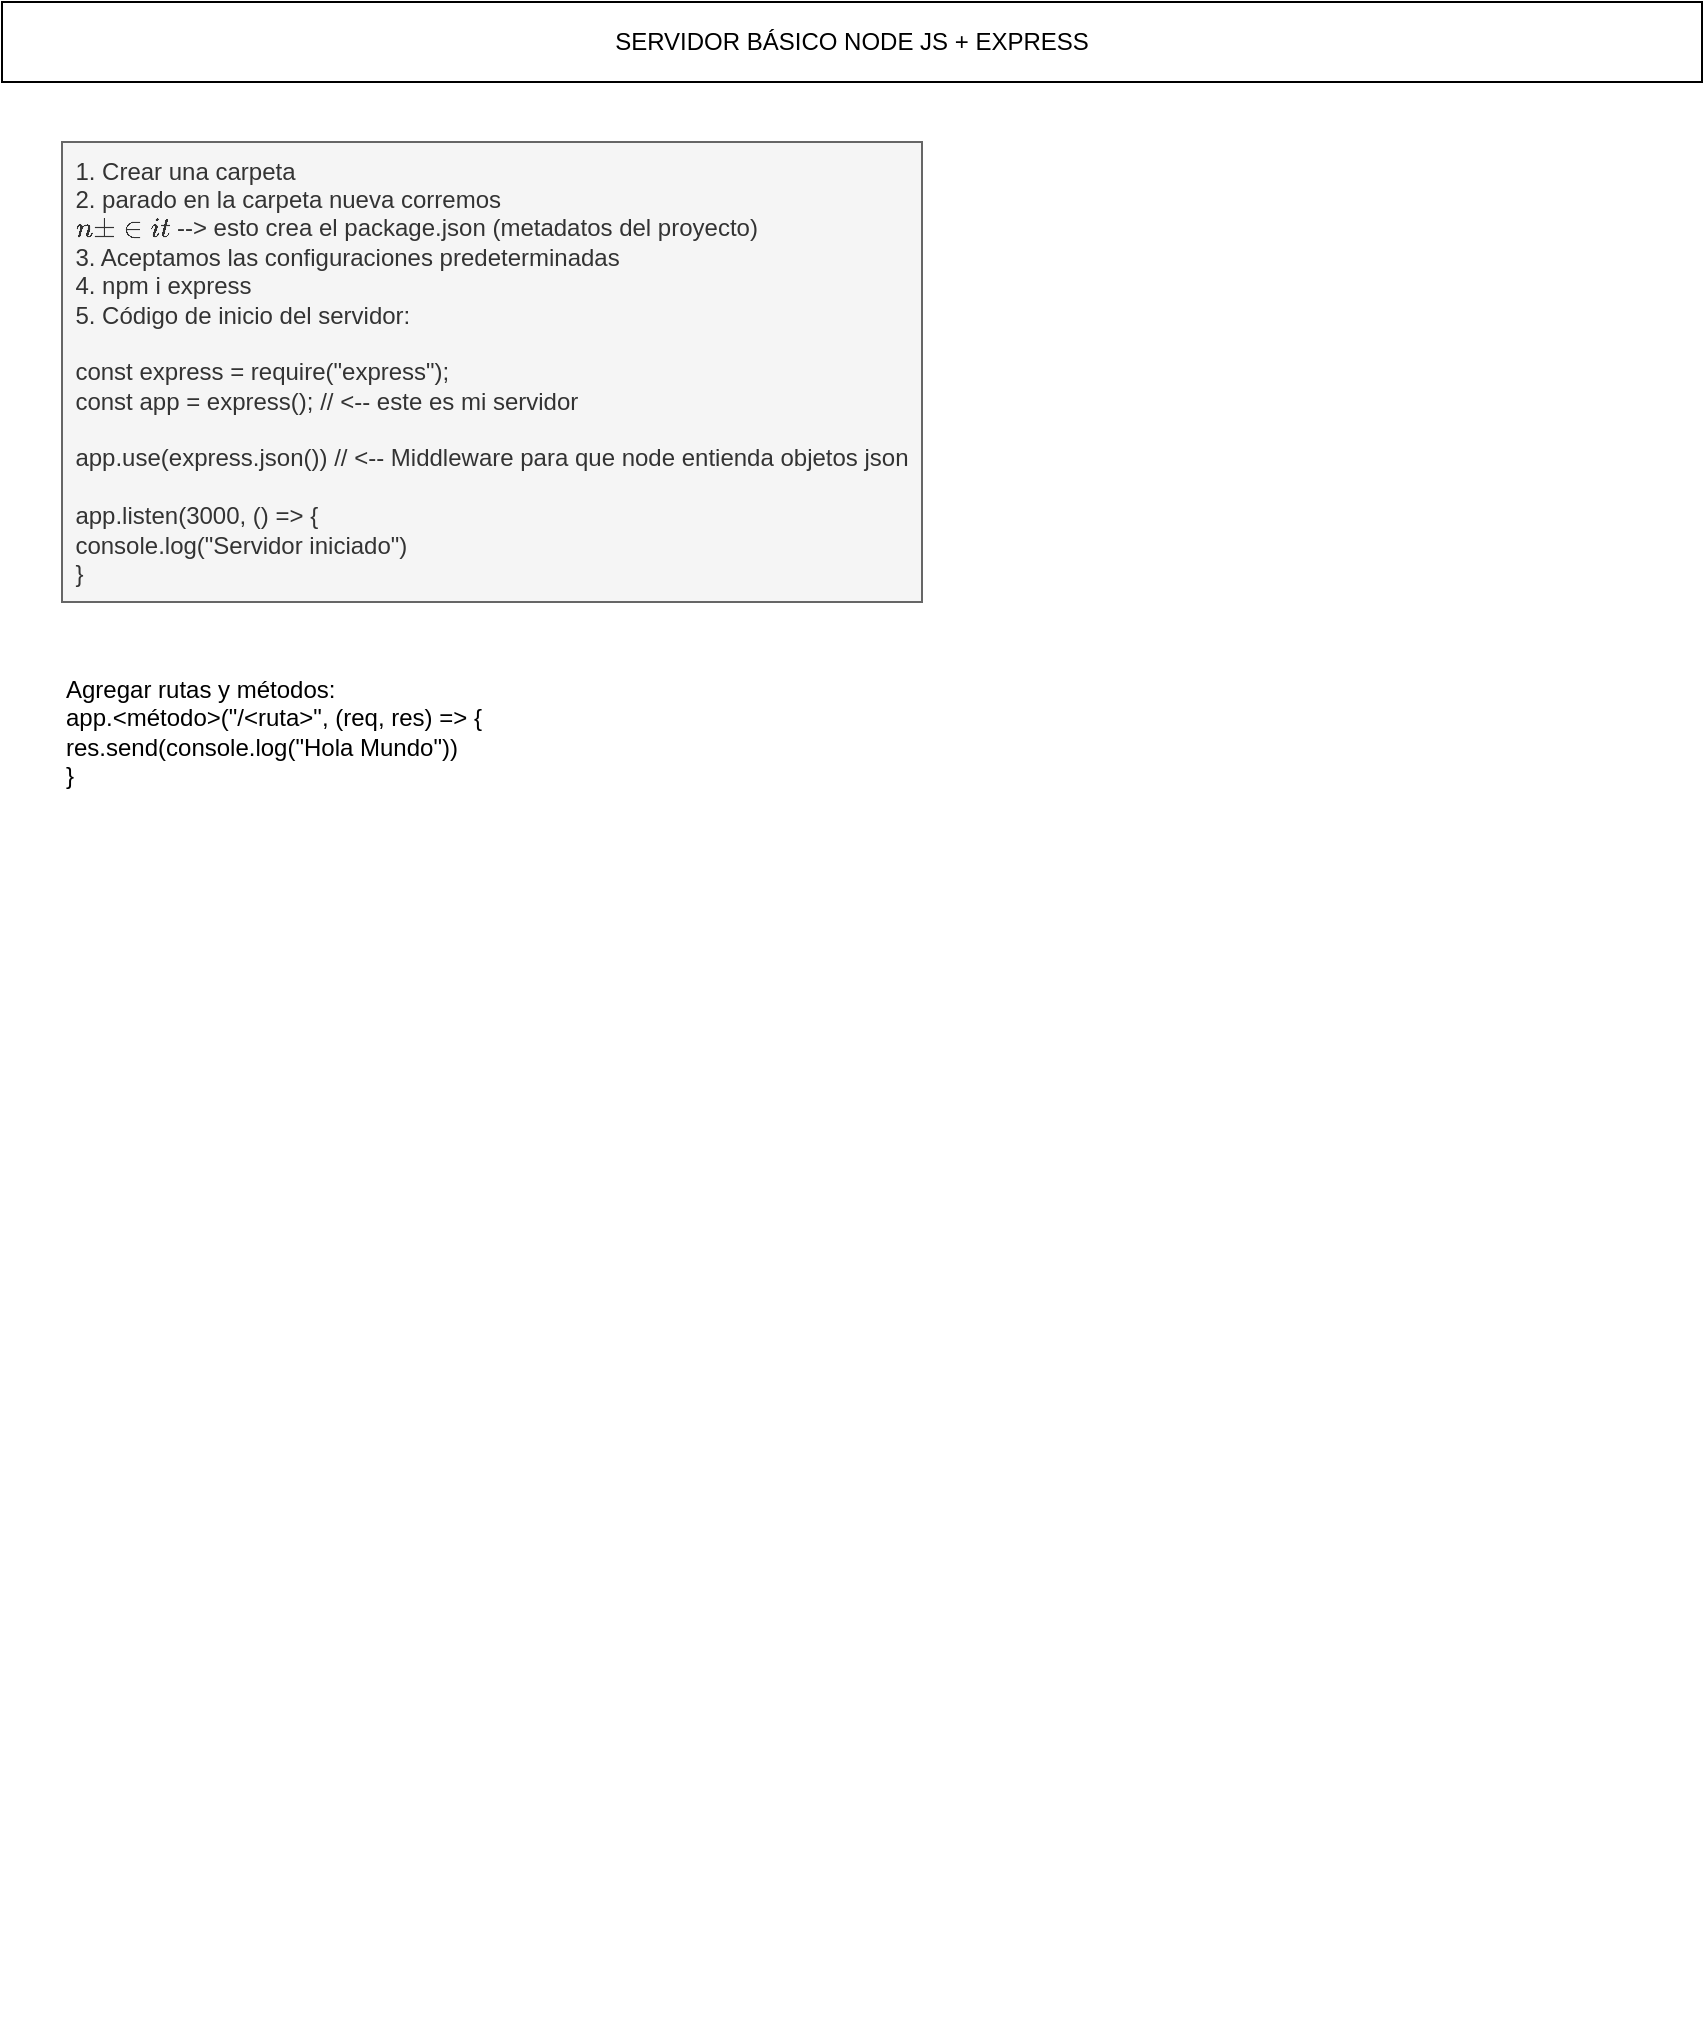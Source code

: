 <mxfile version="13.3.5" type="device"><diagram id="-4R0zOT3AyJS41wWeZfV" name="Page-1"><mxGraphModel dx="1024" dy="601" grid="1" gridSize="10" guides="1" tooltips="1" connect="1" arrows="1" fold="1" page="1" pageScale="1" pageWidth="850" pageHeight="1100" math="0" shadow="0"><root><mxCell id="0"/><mxCell id="1" parent="0"/><mxCell id="hmereZdN52V7KFlgII3H-2" value="SERVIDOR BÁSICO NODE JS + EXPRESS" style="rounded=0;whiteSpace=wrap;html=1;" parent="1" vertex="1"><mxGeometry width="850" height="40" as="geometry"/></mxCell><mxCell id="hmereZdN52V7KFlgII3H-4" value="&lt;div style=&quot;text-align: left&quot;&gt;&lt;span&gt;1. Crear una carpeta&lt;/span&gt;&lt;/div&gt;&lt;span&gt;&lt;div style=&quot;text-align: left&quot;&gt;&lt;span&gt;2. parado en la carpeta nueva corremos&lt;/span&gt;&lt;/div&gt;&lt;div style=&quot;text-align: left&quot;&gt;&lt;span&gt;`npm init` --&amp;gt; esto crea el package.json (metadatos del proyecto)&lt;/span&gt;&lt;/div&gt;&lt;div style=&quot;text-align: left&quot;&gt;&lt;span&gt;3. Aceptamos las configuraciones predeterminadas&lt;/span&gt;&lt;/div&gt;&lt;div style=&quot;text-align: left&quot;&gt;&lt;span&gt;4. npm i express&lt;/span&gt;&lt;/div&gt;&lt;div style=&quot;text-align: left&quot;&gt;&lt;span&gt;5. Código de inicio del servidor:&lt;/span&gt;&lt;/div&gt;&lt;div style=&quot;text-align: left&quot;&gt;&lt;br&gt;&lt;/div&gt;&lt;div style=&quot;text-align: left&quot;&gt;&lt;span&gt;const express = require(&quot;express&quot;);&lt;/span&gt;&lt;/div&gt;&lt;div style=&quot;text-align: left&quot;&gt;&lt;span&gt;const app = express(); // &amp;lt;-- este es mi servidor&lt;/span&gt;&lt;/div&gt;&lt;div style=&quot;text-align: left&quot;&gt;&lt;br&gt;&lt;/div&gt;&lt;div style=&quot;text-align: left&quot;&gt;app.use(express.json()) // &amp;lt;-- Middleware para que node entienda objetos json&lt;/div&gt;&lt;div style=&quot;text-align: left&quot;&gt;&lt;br&gt;&lt;/div&gt;&lt;div style=&quot;text-align: left&quot;&gt;&lt;span&gt;app.listen(3000, () =&amp;gt; {&lt;/span&gt;&lt;/div&gt;&lt;div style=&quot;text-align: left&quot;&gt;&lt;span&gt;console.log(&quot;Servidor iniciado&quot;)&lt;/span&gt;&lt;/div&gt;&lt;div style=&quot;text-align: left&quot;&gt;&lt;span&gt;}&lt;/span&gt;&lt;/div&gt;&lt;/span&gt;" style="text;html=1;strokeColor=#666666;fillColor=#f5f5f5;align=center;verticalAlign=middle;whiteSpace=wrap;rounded=0;fontColor=#333333;" parent="1" vertex="1"><mxGeometry x="30" y="70" width="430" height="230" as="geometry"/></mxCell><mxCell id="hmereZdN52V7KFlgII3H-5" value="Agregar rutas y métodos:&lt;br&gt;app.&amp;lt;método&amp;gt;(&quot;/&amp;lt;ruta&amp;gt;&quot;, (req, res) =&amp;gt; {&lt;br&gt;res.send(console.log(&quot;Hola Mundo&quot;))&lt;br&gt;}" style="text;html=1;strokeColor=none;fillColor=none;align=left;verticalAlign=top;whiteSpace=wrap;rounded=0;" parent="1" vertex="1"><mxGeometry x="30" y="330" width="590" height="690" as="geometry"/></mxCell></root></mxGraphModel></diagram></mxfile>